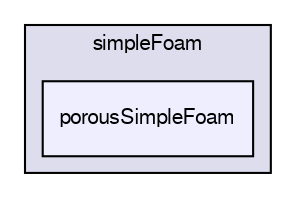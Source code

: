 digraph "applications/solvers/incompressible/simpleFoam/porousSimpleFoam" {
  bgcolor=transparent;
  compound=true
  node [ fontsize="10", fontname="FreeSans"];
  edge [ labelfontsize="10", labelfontname="FreeSans"];
  subgraph clusterdir_e60ee3723b55ccdaf7511a7c56716fa2 {
    graph [ bgcolor="#ddddee", pencolor="black", label="simpleFoam" fontname="FreeSans", fontsize="10", URL="dir_e60ee3723b55ccdaf7511a7c56716fa2.html"]
  dir_03decea705bc0c0c22f85f91452a296f [shape=box, label="porousSimpleFoam", style="filled", fillcolor="#eeeeff", pencolor="black", URL="dir_03decea705bc0c0c22f85f91452a296f.html"];
  }
}
